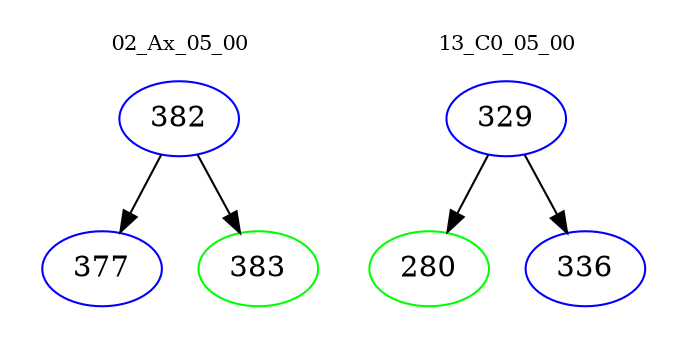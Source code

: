 digraph{
subgraph cluster_0 {
color = white
label = "02_Ax_05_00";
fontsize=10;
T0_382 [label="382", color="blue"]
T0_382 -> T0_377 [color="black"]
T0_377 [label="377", color="blue"]
T0_382 -> T0_383 [color="black"]
T0_383 [label="383", color="green"]
}
subgraph cluster_1 {
color = white
label = "13_C0_05_00";
fontsize=10;
T1_329 [label="329", color="blue"]
T1_329 -> T1_280 [color="black"]
T1_280 [label="280", color="green"]
T1_329 -> T1_336 [color="black"]
T1_336 [label="336", color="blue"]
}
}
